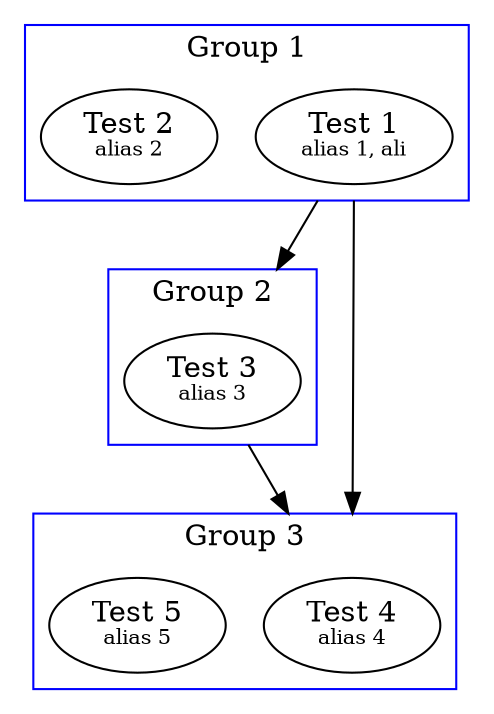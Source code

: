digraph {
    compound=true;
    rank=same;
    ranksep=1;
    subgraph cluster_1958080177 {
        label="Group 2";
        color=blue;
        "Test 31958080177" [label=<Test 3<br/><font point-size="10">alias 3</font>>];
    }
    subgraph cluster_1958080176 {
        label="Group 1";
        color=blue;
        "Test 11958080176" [label=<Test 1<br/><font point-size="10">alias 1, ali</font>>];
        "Test 21958080176" [label=<Test 2<br/><font point-size="10">alias 2</font>>];
    }
    subgraph cluster_1958080178 {
        label="Group 3";
        color=blue;
        "Test 41958080178" [label=<Test 4<br/><font point-size="10">alias 4</font>>];
        "Test 51958080178" [label=<Test 5<br/><font point-size="10">alias 5</font>>];
    }
    "Test 11958080176" -> "Test 31958080177" [lhead=cluster_1958080177, ltail=cluster_1958080176];
    "Test 11958080176" -> "Test 41958080178" [lhead=cluster_1958080178, ltail=cluster_1958080176];
    "Test 31958080177" -> "Test 41958080178" [lhead=cluster_1958080178, ltail=cluster_1958080177];
}
